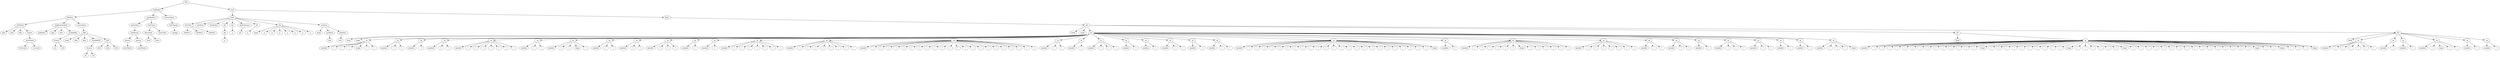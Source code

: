 digraph Tree {
	"t0" [label = "TEI"];
	"t1" [label = "teiHeader"];
	"t2" [label = "fileDesc"];
	"t3" [label = "titleStmt"];
	"t4" [label = "title"];
	"t5" [label = "title"];
	"t6" [label = "title"];
	"t7" [label = "author"];
	"t8" [label = "persName"];
	"t9" [label = "forename"];
	"t10" [label = "surname"];
	"t11" [label = "publicationStmt"];
	"t12" [label = "publisher"];
	"t13" [label = "idno"];
	"t14" [label = "idno"];
	"t15" [label = "availability"];
	"t16" [label = "licence"];
	"t17" [label = "ab"];
	"t18" [label = "ref"];
	"t19" [label = "sourceDesc"];
	"t20" [label = "bibl"];
	"t21" [label = "name"];
	"t22" [label = "idno"];
	"t23" [label = "idno"];
	"t24" [label = "availability"];
	"t25" [label = "licence"];
	"t26" [label = "ab"];
	"t27" [label = "ref"];
	"t28" [label = "bibl"];
	"t29" [label = "date"];
	"t30" [label = "date"];
	"t31" [label = "idno"];
	"t32" [label = "profileDesc"];
	"t33" [label = "particDesc"];
	"t34" [label = "listPerson"];
	"t35" [label = "person"];
	"t36" [label = "persName"];
	"t37" [label = "person"];
	"t38" [label = "persName"];
	"t39" [label = "textClass"];
	"t40" [label = "keywords"];
	"t41" [label = "term"];
	"t42" [label = "term"];
	"t43" [label = "classCode"];
	"t44" [label = "revisionDesc"];
	"t45" [label = "listChange"];
	"t46" [label = "change"];
	"t47" [label = "text"];
	"t48" [label = "front"];
	"t49" [label = "docTitle"];
	"t50" [label = "titlePart"];
	"t51" [label = "titlePart"];
	"t52" [label = "titlePart"];
	"t53" [label = "docDate"];
	"t54" [label = "docAuthor"];
	"t55" [label = "div"];
	"t56" [label = "div"];
	"t57" [label = "p"];
	"t58" [label = "div"];
	"t59" [label = "p"];
	"t60" [label = "performance"];
	"t61" [label = "ab"];
	"t62" [label = "div"];
	"t63" [label = "p"];
	"t64" [label = "div"];
	"t65" [label = "head"];
	"t66" [label = "p"];
	"t67" [label = "p"];
	"t68" [label = "p"];
	"t69" [label = "p"];
	"t70" [label = "p"];
	"t71" [label = "p"];
	"t72" [label = "p"];
	"t73" [label = "castList"];
	"t74" [label = "head"];
	"t75" [label = "castItem"];
	"t76" [label = "role"];
	"t77" [label = "castItem"];
	"t78" [label = "role"];
	"t79" [label = "body"];
	"t80" [label = "div"];
	"t81" [label = "head"];
	"t82" [label = "stage"];
	"t83" [label = "div"];
	"t84" [label = "head"];
	"t85" [label = "stage"];
	"t86" [label = "sp"];
	"t87" [label = "speaker"];
	"t88" [label = "l"];
	"t89" [label = "l"];
	"t90" [label = "l"];
	"t91" [label = "stage"];
	"t92" [label = "l"];
	"t93" [label = "l"];
	"t94" [label = "sp"];
	"t95" [label = "speaker"];
	"t96" [label = "l"];
	"t97" [label = "l"];
	"t98" [label = "sp"];
	"t99" [label = "speaker"];
	"t100" [label = "l"];
	"t101" [label = "sp"];
	"t102" [label = "speaker"];
	"t103" [label = "l"];
	"t104" [label = "l"];
	"t105" [label = "sp"];
	"t106" [label = "speaker"];
	"t107" [label = "l"];
	"t108" [label = "l"];
	"t109" [label = "l"];
	"t110" [label = "l"];
	"t111" [label = "l"];
	"t112" [label = "l"];
	"t113" [label = "l"];
	"t114" [label = "sp"];
	"t115" [label = "speaker"];
	"t116" [label = "l"];
	"t117" [label = "l"];
	"t118" [label = "sp"];
	"t119" [label = "speaker"];
	"t120" [label = "l"];
	"t121" [label = "l"];
	"t122" [label = "stage"];
	"t123" [label = "l"];
	"t124" [label = "sp"];
	"t125" [label = "speaker"];
	"t126" [label = "l"];
	"t127" [label = "l"];
	"t128" [label = "sp"];
	"t129" [label = "speaker"];
	"t130" [label = "l"];
	"t131" [label = "l"];
	"t132" [label = "sp"];
	"t133" [label = "speaker"];
	"t134" [label = "l"];
	"t135" [label = "l"];
	"t136" [label = "l"];
	"t137" [label = "sp"];
	"t138" [label = "speaker"];
	"t139" [label = "l"];
	"t140" [label = "sp"];
	"t141" [label = "speaker"];
	"t142" [label = "l"];
	"t143" [label = "sp"];
	"t144" [label = "speaker"];
	"t145" [label = "l"];
	"t146" [label = "l"];
	"t147" [label = "l"];
	"t148" [label = "l"];
	"t149" [label = "l"];
	"t150" [label = "l"];
	"t151" [label = "l"];
	"t152" [label = "sp"];
	"t153" [label = "speaker"];
	"t154" [label = "l"];
	"t155" [label = "l"];
	"t156" [label = "l"];
	"t157" [label = "l"];
	"t158" [label = "l"];
	"t159" [label = "l"];
	"t160" [label = "l"];
	"t161" [label = "l"];
	"t162" [label = "sp"];
	"t163" [label = "speaker"];
	"t164" [label = "l"];
	"t165" [label = "l"];
	"t166" [label = "l"];
	"t167" [label = "l"];
	"t168" [label = "l"];
	"t169" [label = "l"];
	"t170" [label = "l"];
	"t171" [label = "l"];
	"t172" [label = "l"];
	"t173" [label = "l"];
	"t174" [label = "l"];
	"t175" [label = "l"];
	"t176" [label = "l"];
	"t177" [label = "l"];
	"t178" [label = "l"];
	"t179" [label = "l"];
	"t180" [label = "l"];
	"t181" [label = "l"];
	"t182" [label = "l"];
	"t183" [label = "l"];
	"t184" [label = "l"];
	"t185" [label = "l"];
	"t186" [label = "sp"];
	"t187" [label = "speaker"];
	"t188" [label = "l"];
	"t189" [label = "l"];
	"t190" [label = "sp"];
	"t191" [label = "speaker"];
	"t192" [label = "l"];
	"t193" [label = "sp"];
	"t194" [label = "speaker"];
	"t195" [label = "l"];
	"t196" [label = "l"];
	"t197" [label = "l"];
	"t198" [label = "sp"];
	"t199" [label = "speaker"];
	"t200" [label = "l"];
	"t201" [label = "sp"];
	"t202" [label = "speaker"];
	"t203" [label = "l"];
	"t204" [label = "sp"];
	"t205" [label = "speaker"];
	"t206" [label = "l"];
	"t207" [label = "l"];
	"t208" [label = "sp"];
	"t209" [label = "speaker"];
	"t210" [label = "l"];
	"t211" [label = "sp"];
	"t212" [label = "speaker"];
	"t213" [label = "l"];
	"t214" [label = "l"];
	"t215" [label = "sp"];
	"t216" [label = "speaker"];
	"t217" [label = "l"];
	"t218" [label = "l"];
	"t219" [label = "l"];
	"t220" [label = "l"];
	"t221" [label = "l"];
	"t222" [label = "l"];
	"t223" [label = "l"];
	"t224" [label = "l"];
	"t225" [label = "l"];
	"t226" [label = "l"];
	"t227" [label = "l"];
	"t228" [label = "l"];
	"t229" [label = "l"];
	"t230" [label = "l"];
	"t231" [label = "l"];
	"t232" [label = "l"];
	"t233" [label = "l"];
	"t234" [label = "l"];
	"t235" [label = "l"];
	"t236" [label = "l"];
	"t237" [label = "l"];
	"t238" [label = "l"];
	"t239" [label = "l"];
	"t240" [label = "l"];
	"t241" [label = "stage"];
	"t242" [label = "sp"];
	"t243" [label = "speaker"];
	"t244" [label = "l"];
	"t245" [label = "sp"];
	"t246" [label = "speaker"];
	"t247" [label = "l"];
	"t248" [label = "l"];
	"t249" [label = "l"];
	"t250" [label = "l"];
	"t251" [label = "l"];
	"t252" [label = "l"];
	"t253" [label = "stage"];
	"t254" [label = "l"];
	"t255" [label = "l"];
	"t256" [label = "l"];
	"t257" [label = "l"];
	"t258" [label = "l"];
	"t259" [label = "l"];
	"t260" [label = "sp"];
	"t261" [label = "speaker"];
	"t262" [label = "l"];
	"t263" [label = "l"];
	"t264" [label = "l"];
	"t265" [label = "l"];
	"t266" [label = "l"];
	"t267" [label = "l"];
	"t268" [label = "l"];
	"t269" [label = "sp"];
	"t270" [label = "speaker"];
	"t271" [label = "l"];
	"t272" [label = "l"];
	"t273" [label = "sp"];
	"t274" [label = "speaker"];
	"t275" [label = "l"];
	"t276" [label = "l"];
	"t277" [label = "sp"];
	"t278" [label = "speaker"];
	"t279" [label = "l"];
	"t280" [label = "sp"];
	"t281" [label = "speaker"];
	"t282" [label = "l"];
	"t283" [label = "l"];
	"t284" [label = "l"];
	"t285" [label = "sp"];
	"t286" [label = "speaker"];
	"t287" [label = "l"];
	"t288" [label = "l"];
	"t289" [label = "sp"];
	"t290" [label = "speaker"];
	"t291" [label = "l"];
	"t292" [label = "sp"];
	"t293" [label = "speaker"];
	"t294" [label = "l"];
	"t295" [label = "sp"];
	"t296" [label = "speaker"];
	"t297" [label = "l"];
	"t298" [label = "l"];
	"t299" [label = "l"];
	"t300" [label = "stage"];
	"t301" [label = "div"];
	"t302" [label = "head"];
	"t303" [label = "sp"];
	"t304" [label = "speaker"];
	"t305" [label = "l"];
	"t306" [label = "l"];
	"t307" [label = "l"];
	"t308" [label = "l"];
	"t309" [label = "l"];
	"t310" [label = "l"];
	"t311" [label = "l"];
	"t312" [label = "l"];
	"t313" [label = "l"];
	"t314" [label = "l"];
	"t315" [label = "l"];
	"t316" [label = "l"];
	"t317" [label = "l"];
	"t318" [label = "l"];
	"t319" [label = "stage"];
	"t320" [label = "l"];
	"t321" [label = "l"];
	"t322" [label = "l"];
	"t323" [label = "l"];
	"t324" [label = "l"];
	"t325" [label = "l"];
	"t326" [label = "l"];
	"t327" [label = "l"];
	"t328" [label = "l"];
	"t329" [label = "l"];
	"t330" [label = "stage"];
	"t331" [label = "l"];
	"t332" [label = "l"];
	"t333" [label = "l"];
	"t334" [label = "l"];
	"t335" [label = "l"];
	"t336" [label = "l"];
	"t337" [label = "stage"];
	"t338" [label = "l"];
	"t339" [label = "l"];
	"t340" [label = "l"];
	"t341" [label = "l"];
	"t342" [label = "l"];
	"t343" [label = "l"];
	"t344" [label = "l"];
	"t345" [label = "l"];
	"t346" [label = "l"];
	"t347" [label = "l"];
	"t348" [label = "l"];
	"t349" [label = "l"];
	"t350" [label = "l"];
	"t351" [label = "l"];
	"t352" [label = "l"];
	"t353" [label = "l"];
	"t354" [label = "stage"];
	"t355" [label = "l"];
	"t356" [label = "l"];
	"t357" [label = "stage"];
	"t358" [label = "l"];
	"t359" [label = "l"];
	"t360" [label = "l"];
	"t361" [label = "stage"];
	"t362" [label = "div"];
	"t363" [label = "head"];
	"t364" [label = "sp"];
	"t365" [label = "speaker"];
	"t366" [label = "l"];
	"t367" [label = "l"];
	"t368" [label = "l"];
	"t369" [label = "l"];
	"t370" [label = "l"];
	"t371" [label = "l"];
	"t372" [label = "sp"];
	"t373" [label = "speaker"];
	"t374" [label = "l"];
	"t375" [label = "sp"];
	"t376" [label = "speaker"];
	"t377" [label = "l"];
	"t378" [label = "sp"];
	"t379" [label = "speaker"];
	"t380" [label = "l"];
	"t381" [label = "stage"];
	"t382" [label = "l"];
	"t383" [label = "l"];
	"t384" [label = "sp"];
	"t385" [label = "speaker"];
	"t386" [label = "l"];
	"t387" [label = "sp"];
	"t388" [label = "speaker"];
	"t389" [label = "l"];
	"t0" -> "t1";
	"t1" -> "t2";
	"t2" -> "t3";
	"t3" -> "t4";
	"t3" -> "t5";
	"t3" -> "t6";
	"t3" -> "t7";
	"t7" -> "t8";
	"t8" -> "t9";
	"t8" -> "t10";
	"t2" -> "t11";
	"t11" -> "t12";
	"t11" -> "t13";
	"t11" -> "t14";
	"t11" -> "t15";
	"t15" -> "t16";
	"t16" -> "t17";
	"t16" -> "t18";
	"t2" -> "t19";
	"t19" -> "t20";
	"t20" -> "t21";
	"t20" -> "t22";
	"t20" -> "t23";
	"t20" -> "t24";
	"t24" -> "t25";
	"t25" -> "t26";
	"t25" -> "t27";
	"t20" -> "t28";
	"t28" -> "t29";
	"t28" -> "t30";
	"t28" -> "t31";
	"t1" -> "t32";
	"t32" -> "t33";
	"t33" -> "t34";
	"t34" -> "t35";
	"t35" -> "t36";
	"t34" -> "t37";
	"t37" -> "t38";
	"t32" -> "t39";
	"t39" -> "t40";
	"t40" -> "t41";
	"t40" -> "t42";
	"t39" -> "t43";
	"t1" -> "t44";
	"t44" -> "t45";
	"t45" -> "t46";
	"t0" -> "t47";
	"t47" -> "t48";
	"t48" -> "t49";
	"t49" -> "t50";
	"t49" -> "t51";
	"t49" -> "t52";
	"t48" -> "t53";
	"t48" -> "t54";
	"t48" -> "t55";
	"t55" -> "t56";
	"t56" -> "t57";
	"t48" -> "t58";
	"t58" -> "t59";
	"t48" -> "t60";
	"t60" -> "t61";
	"t48" -> "t62";
	"t62" -> "t63";
	"t48" -> "t64";
	"t64" -> "t65";
	"t64" -> "t66";
	"t64" -> "t67";
	"t64" -> "t68";
	"t64" -> "t69";
	"t64" -> "t70";
	"t64" -> "t71";
	"t64" -> "t72";
	"t48" -> "t73";
	"t73" -> "t74";
	"t73" -> "t75";
	"t75" -> "t76";
	"t73" -> "t77";
	"t77" -> "t78";
	"t47" -> "t79";
	"t79" -> "t80";
	"t80" -> "t81";
	"t80" -> "t82";
	"t80" -> "t83";
	"t83" -> "t84";
	"t83" -> "t85";
	"t83" -> "t86";
	"t86" -> "t87";
	"t86" -> "t88";
	"t86" -> "t89";
	"t86" -> "t90";
	"t86" -> "t91";
	"t86" -> "t92";
	"t86" -> "t93";
	"t83" -> "t94";
	"t94" -> "t95";
	"t94" -> "t96";
	"t94" -> "t97";
	"t83" -> "t98";
	"t98" -> "t99";
	"t98" -> "t100";
	"t83" -> "t101";
	"t101" -> "t102";
	"t101" -> "t103";
	"t101" -> "t104";
	"t83" -> "t105";
	"t105" -> "t106";
	"t105" -> "t107";
	"t105" -> "t108";
	"t105" -> "t109";
	"t105" -> "t110";
	"t105" -> "t111";
	"t105" -> "t112";
	"t105" -> "t113";
	"t83" -> "t114";
	"t114" -> "t115";
	"t114" -> "t116";
	"t114" -> "t117";
	"t83" -> "t118";
	"t118" -> "t119";
	"t118" -> "t120";
	"t118" -> "t121";
	"t118" -> "t122";
	"t118" -> "t123";
	"t83" -> "t124";
	"t124" -> "t125";
	"t124" -> "t126";
	"t124" -> "t127";
	"t83" -> "t128";
	"t128" -> "t129";
	"t128" -> "t130";
	"t128" -> "t131";
	"t83" -> "t132";
	"t132" -> "t133";
	"t132" -> "t134";
	"t132" -> "t135";
	"t132" -> "t136";
	"t83" -> "t137";
	"t137" -> "t138";
	"t137" -> "t139";
	"t83" -> "t140";
	"t140" -> "t141";
	"t140" -> "t142";
	"t83" -> "t143";
	"t143" -> "t144";
	"t143" -> "t145";
	"t143" -> "t146";
	"t143" -> "t147";
	"t143" -> "t148";
	"t143" -> "t149";
	"t143" -> "t150";
	"t143" -> "t151";
	"t83" -> "t152";
	"t152" -> "t153";
	"t152" -> "t154";
	"t152" -> "t155";
	"t152" -> "t156";
	"t152" -> "t157";
	"t152" -> "t158";
	"t152" -> "t159";
	"t152" -> "t160";
	"t152" -> "t161";
	"t83" -> "t162";
	"t162" -> "t163";
	"t162" -> "t164";
	"t162" -> "t165";
	"t162" -> "t166";
	"t162" -> "t167";
	"t162" -> "t168";
	"t162" -> "t169";
	"t162" -> "t170";
	"t162" -> "t171";
	"t162" -> "t172";
	"t162" -> "t173";
	"t162" -> "t174";
	"t162" -> "t175";
	"t162" -> "t176";
	"t162" -> "t177";
	"t162" -> "t178";
	"t162" -> "t179";
	"t162" -> "t180";
	"t162" -> "t181";
	"t162" -> "t182";
	"t162" -> "t183";
	"t162" -> "t184";
	"t162" -> "t185";
	"t83" -> "t186";
	"t186" -> "t187";
	"t186" -> "t188";
	"t186" -> "t189";
	"t83" -> "t190";
	"t190" -> "t191";
	"t190" -> "t192";
	"t83" -> "t193";
	"t193" -> "t194";
	"t193" -> "t195";
	"t193" -> "t196";
	"t193" -> "t197";
	"t83" -> "t198";
	"t198" -> "t199";
	"t198" -> "t200";
	"t83" -> "t201";
	"t201" -> "t202";
	"t201" -> "t203";
	"t83" -> "t204";
	"t204" -> "t205";
	"t204" -> "t206";
	"t204" -> "t207";
	"t83" -> "t208";
	"t208" -> "t209";
	"t208" -> "t210";
	"t83" -> "t211";
	"t211" -> "t212";
	"t211" -> "t213";
	"t211" -> "t214";
	"t83" -> "t215";
	"t215" -> "t216";
	"t215" -> "t217";
	"t215" -> "t218";
	"t215" -> "t219";
	"t215" -> "t220";
	"t215" -> "t221";
	"t215" -> "t222";
	"t215" -> "t223";
	"t215" -> "t224";
	"t215" -> "t225";
	"t215" -> "t226";
	"t215" -> "t227";
	"t215" -> "t228";
	"t215" -> "t229";
	"t215" -> "t230";
	"t215" -> "t231";
	"t215" -> "t232";
	"t215" -> "t233";
	"t215" -> "t234";
	"t215" -> "t235";
	"t215" -> "t236";
	"t215" -> "t237";
	"t215" -> "t238";
	"t215" -> "t239";
	"t215" -> "t240";
	"t215" -> "t241";
	"t83" -> "t242";
	"t242" -> "t243";
	"t242" -> "t244";
	"t83" -> "t245";
	"t245" -> "t246";
	"t245" -> "t247";
	"t245" -> "t248";
	"t245" -> "t249";
	"t245" -> "t250";
	"t245" -> "t251";
	"t245" -> "t252";
	"t245" -> "t253";
	"t245" -> "t254";
	"t245" -> "t255";
	"t245" -> "t256";
	"t245" -> "t257";
	"t245" -> "t258";
	"t245" -> "t259";
	"t83" -> "t260";
	"t260" -> "t261";
	"t260" -> "t262";
	"t260" -> "t263";
	"t260" -> "t264";
	"t260" -> "t265";
	"t260" -> "t266";
	"t260" -> "t267";
	"t260" -> "t268";
	"t83" -> "t269";
	"t269" -> "t270";
	"t269" -> "t271";
	"t269" -> "t272";
	"t83" -> "t273";
	"t273" -> "t274";
	"t273" -> "t275";
	"t273" -> "t276";
	"t83" -> "t277";
	"t277" -> "t278";
	"t277" -> "t279";
	"t83" -> "t280";
	"t280" -> "t281";
	"t280" -> "t282";
	"t280" -> "t283";
	"t280" -> "t284";
	"t83" -> "t285";
	"t285" -> "t286";
	"t285" -> "t287";
	"t285" -> "t288";
	"t83" -> "t289";
	"t289" -> "t290";
	"t289" -> "t291";
	"t83" -> "t292";
	"t292" -> "t293";
	"t292" -> "t294";
	"t83" -> "t295";
	"t295" -> "t296";
	"t295" -> "t297";
	"t295" -> "t298";
	"t295" -> "t299";
	"t295" -> "t300";
	"t80" -> "t301";
	"t301" -> "t302";
	"t301" -> "t303";
	"t303" -> "t304";
	"t303" -> "t305";
	"t303" -> "t306";
	"t303" -> "t307";
	"t303" -> "t308";
	"t303" -> "t309";
	"t303" -> "t310";
	"t303" -> "t311";
	"t303" -> "t312";
	"t303" -> "t313";
	"t303" -> "t314";
	"t303" -> "t315";
	"t303" -> "t316";
	"t303" -> "t317";
	"t303" -> "t318";
	"t303" -> "t319";
	"t303" -> "t320";
	"t303" -> "t321";
	"t303" -> "t322";
	"t303" -> "t323";
	"t303" -> "t324";
	"t303" -> "t325";
	"t303" -> "t326";
	"t303" -> "t327";
	"t303" -> "t328";
	"t303" -> "t329";
	"t303" -> "t330";
	"t303" -> "t331";
	"t303" -> "t332";
	"t303" -> "t333";
	"t303" -> "t334";
	"t303" -> "t335";
	"t303" -> "t336";
	"t303" -> "t337";
	"t303" -> "t338";
	"t303" -> "t339";
	"t303" -> "t340";
	"t303" -> "t341";
	"t303" -> "t342";
	"t303" -> "t343";
	"t303" -> "t344";
	"t303" -> "t345";
	"t303" -> "t346";
	"t303" -> "t347";
	"t303" -> "t348";
	"t303" -> "t349";
	"t303" -> "t350";
	"t303" -> "t351";
	"t303" -> "t352";
	"t303" -> "t353";
	"t303" -> "t354";
	"t303" -> "t355";
	"t303" -> "t356";
	"t303" -> "t357";
	"t303" -> "t358";
	"t303" -> "t359";
	"t303" -> "t360";
	"t303" -> "t361";
	"t80" -> "t362";
	"t362" -> "t363";
	"t362" -> "t364";
	"t364" -> "t365";
	"t364" -> "t366";
	"t364" -> "t367";
	"t364" -> "t368";
	"t364" -> "t369";
	"t364" -> "t370";
	"t364" -> "t371";
	"t362" -> "t372";
	"t372" -> "t373";
	"t372" -> "t374";
	"t362" -> "t375";
	"t375" -> "t376";
	"t375" -> "t377";
	"t362" -> "t378";
	"t378" -> "t379";
	"t378" -> "t380";
	"t378" -> "t381";
	"t378" -> "t382";
	"t378" -> "t383";
	"t362" -> "t384";
	"t384" -> "t385";
	"t384" -> "t386";
	"t362" -> "t387";
	"t387" -> "t388";
	"t387" -> "t389";
}
